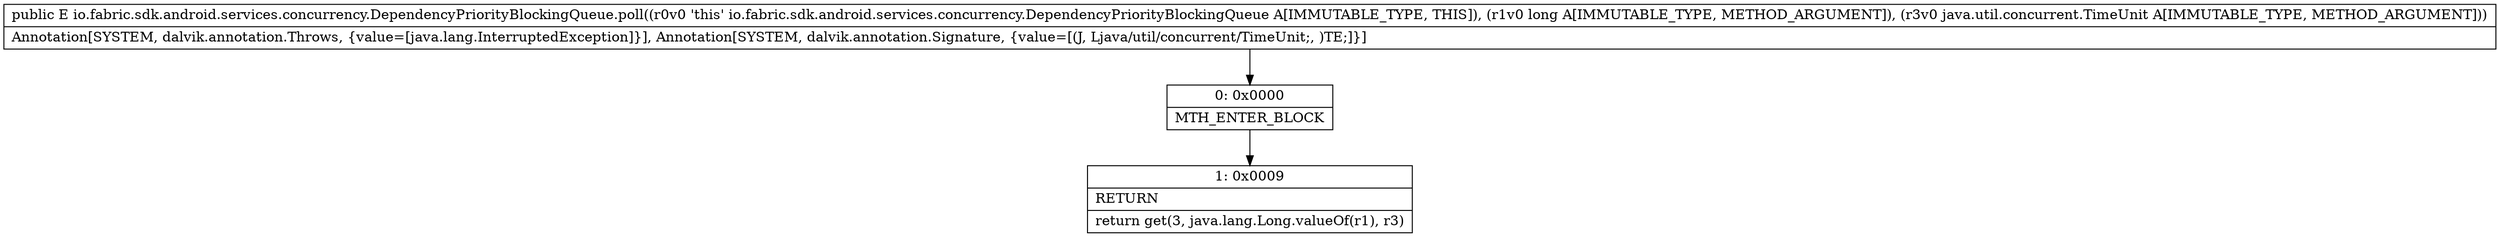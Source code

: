 digraph "CFG forio.fabric.sdk.android.services.concurrency.DependencyPriorityBlockingQueue.poll(JLjava\/util\/concurrent\/TimeUnit;)Lio\/fabric\/sdk\/android\/services\/concurrency\/Dependency;" {
Node_0 [shape=record,label="{0\:\ 0x0000|MTH_ENTER_BLOCK\l}"];
Node_1 [shape=record,label="{1\:\ 0x0009|RETURN\l|return get(3, java.lang.Long.valueOf(r1), r3)\l}"];
MethodNode[shape=record,label="{public E io.fabric.sdk.android.services.concurrency.DependencyPriorityBlockingQueue.poll((r0v0 'this' io.fabric.sdk.android.services.concurrency.DependencyPriorityBlockingQueue A[IMMUTABLE_TYPE, THIS]), (r1v0 long A[IMMUTABLE_TYPE, METHOD_ARGUMENT]), (r3v0 java.util.concurrent.TimeUnit A[IMMUTABLE_TYPE, METHOD_ARGUMENT]))  | Annotation[SYSTEM, dalvik.annotation.Throws, \{value=[java.lang.InterruptedException]\}], Annotation[SYSTEM, dalvik.annotation.Signature, \{value=[(J, Ljava\/util\/concurrent\/TimeUnit;, )TE;]\}]\l}"];
MethodNode -> Node_0;
Node_0 -> Node_1;
}

